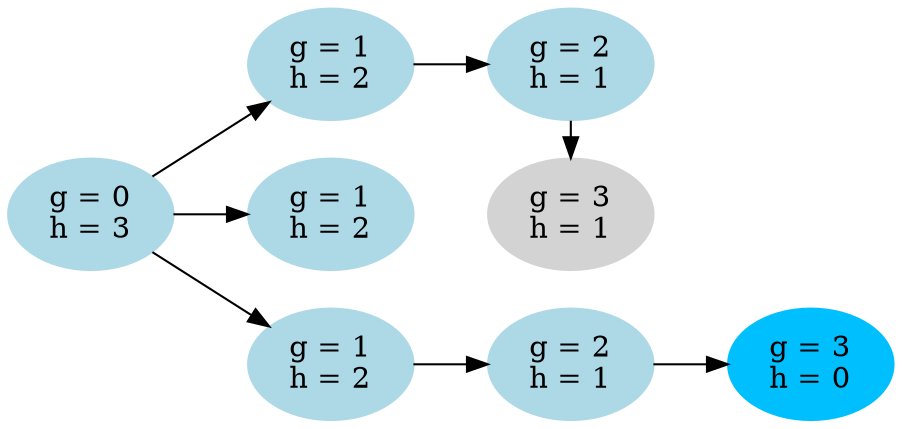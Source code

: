 digraph G {
    rankdir=LR;
    { A [ label = "g = 0\nh = 3", style = filled, color = lightblue ] }
    { rank = same; B [ label = "g = 1\nh = 2", style = filled, color = lightblue ]; C [ label = "g = 1\nh = 2", style = filled, color = lightblue ]; D [ label = "g = 1\nh = 2", style = filled, color = lightblue ] }
    { rank = same; E [ label = "g = 2\nh = 1", style = filled, color = lightblue ]; F [ label = "g = 3\nh = 1", style = filled, color = lightgrey ]; G [ label = "g = 2\nh = 1", style = filled, color = lightblue ] }
    { H  [ label = "g = 3\nh = 0", style = filled, color = deepskyblue1 ] }
    A -> { B C D }
    B -> E
    E -> F
    D -> G
    G -> H
}

